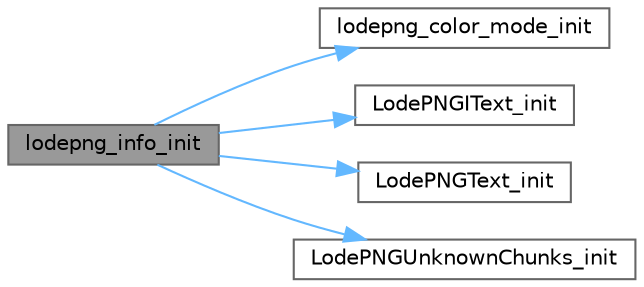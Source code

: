 digraph "lodepng_info_init"
{
 // LATEX_PDF_SIZE
  bgcolor="transparent";
  edge [fontname=Helvetica,fontsize=10,labelfontname=Helvetica,labelfontsize=10];
  node [fontname=Helvetica,fontsize=10,shape=box,height=0.2,width=0.4];
  rankdir="LR";
  Node1 [id="Node000001",label="lodepng_info_init",height=0.2,width=0.4,color="gray40", fillcolor="grey60", style="filled", fontcolor="black",tooltip=" "];
  Node1 -> Node2 [id="edge1_Node000001_Node000002",color="steelblue1",style="solid",tooltip=" "];
  Node2 [id="Node000002",label="lodepng_color_mode_init",height=0.2,width=0.4,color="grey40", fillcolor="white", style="filled",URL="$lodepng_8cpp.html#a66345d4cdab130c6cbd3166d7a0a5257",tooltip=" "];
  Node1 -> Node3 [id="edge2_Node000001_Node000003",color="steelblue1",style="solid",tooltip=" "];
  Node3 [id="Node000003",label="LodePNGIText_init",height=0.2,width=0.4,color="grey40", fillcolor="white", style="filled",URL="$lodepng_8cpp.html#aa429acf1f7fd6c5325c7c9f389494ccd",tooltip=" "];
  Node1 -> Node4 [id="edge3_Node000001_Node000004",color="steelblue1",style="solid",tooltip=" "];
  Node4 [id="Node000004",label="LodePNGText_init",height=0.2,width=0.4,color="grey40", fillcolor="white", style="filled",URL="$lodepng_8cpp.html#a4f5e10653bafe3ae7f2f7d338901c56b",tooltip=" "];
  Node1 -> Node5 [id="edge4_Node000001_Node000005",color="steelblue1",style="solid",tooltip=" "];
  Node5 [id="Node000005",label="LodePNGUnknownChunks_init",height=0.2,width=0.4,color="grey40", fillcolor="white", style="filled",URL="$lodepng_8cpp.html#a8a9b8e191230b19ebb61a33c3681626a",tooltip=" "];
}
